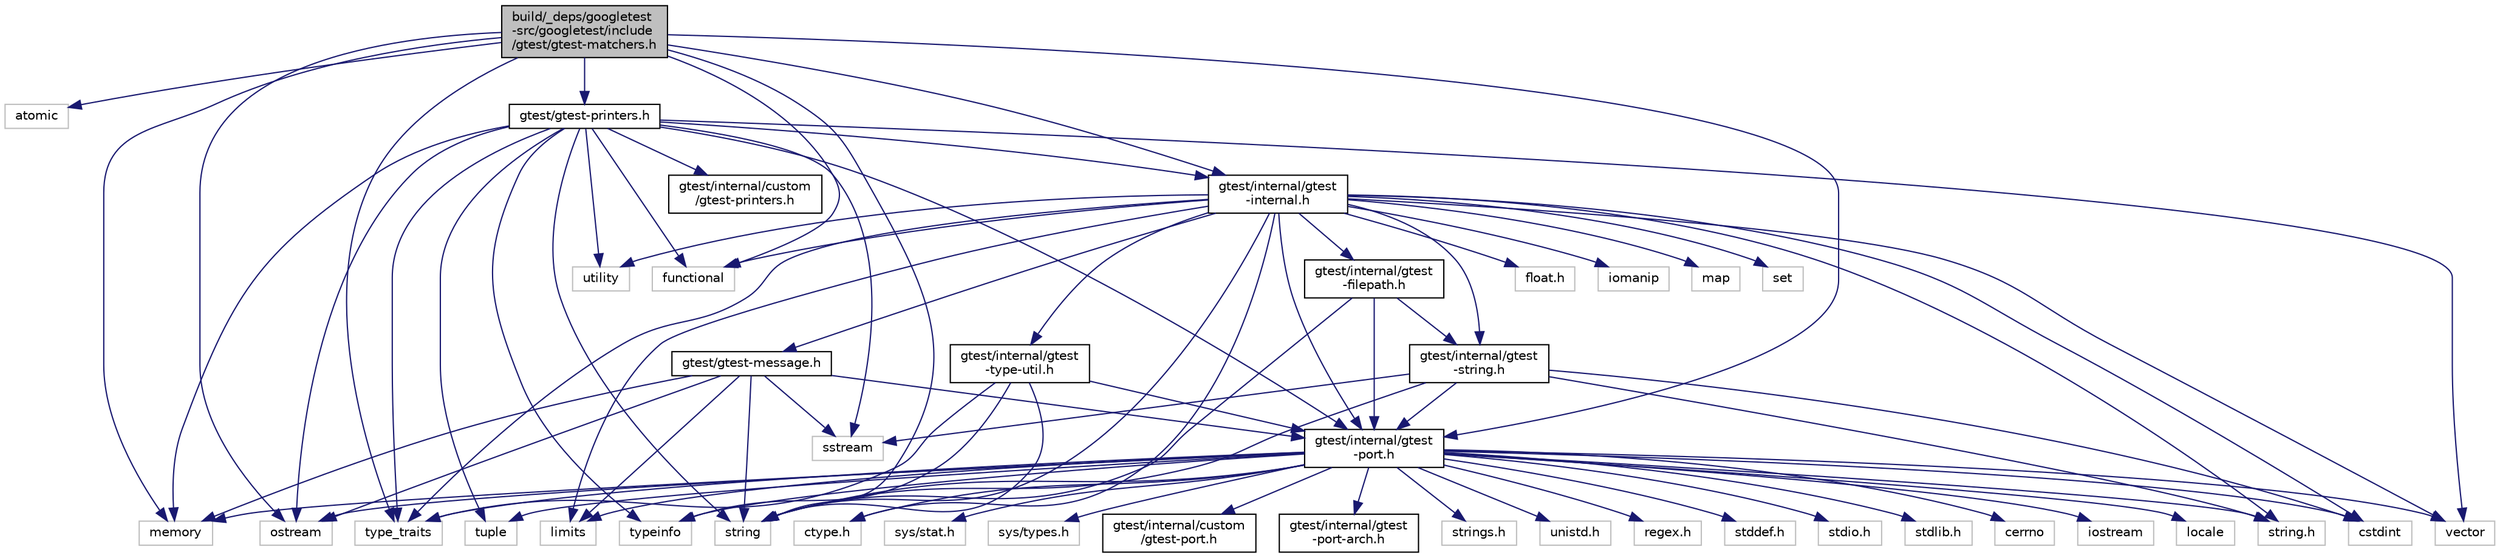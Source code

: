 digraph "build/_deps/googletest-src/googletest/include/gtest/gtest-matchers.h"
{
 // LATEX_PDF_SIZE
  edge [fontname="Helvetica",fontsize="10",labelfontname="Helvetica",labelfontsize="10"];
  node [fontname="Helvetica",fontsize="10",shape=record];
  Node1 [label="build/_deps/googletest\l-src/googletest/include\l/gtest/gtest-matchers.h",height=0.2,width=0.4,color="black", fillcolor="grey75", style="filled", fontcolor="black",tooltip=" "];
  Node1 -> Node2 [color="midnightblue",fontsize="10",style="solid"];
  Node2 [label="atomic",height=0.2,width=0.4,color="grey75", fillcolor="white", style="filled",tooltip=" "];
  Node1 -> Node3 [color="midnightblue",fontsize="10",style="solid"];
  Node3 [label="functional",height=0.2,width=0.4,color="grey75", fillcolor="white", style="filled",tooltip=" "];
  Node1 -> Node4 [color="midnightblue",fontsize="10",style="solid"];
  Node4 [label="memory",height=0.2,width=0.4,color="grey75", fillcolor="white", style="filled",tooltip=" "];
  Node1 -> Node5 [color="midnightblue",fontsize="10",style="solid"];
  Node5 [label="ostream",height=0.2,width=0.4,color="grey75", fillcolor="white", style="filled",tooltip=" "];
  Node1 -> Node6 [color="midnightblue",fontsize="10",style="solid"];
  Node6 [label="string",height=0.2,width=0.4,color="grey75", fillcolor="white", style="filled",tooltip=" "];
  Node1 -> Node7 [color="midnightblue",fontsize="10",style="solid"];
  Node7 [label="type_traits",height=0.2,width=0.4,color="grey75", fillcolor="white", style="filled",tooltip=" "];
  Node1 -> Node8 [color="midnightblue",fontsize="10",style="solid"];
  Node8 [label="gtest/gtest-printers.h",height=0.2,width=0.4,color="black", fillcolor="white", style="filled",URL="$gtest-printers_8h.html",tooltip=" "];
  Node8 -> Node3 [color="midnightblue",fontsize="10",style="solid"];
  Node8 -> Node4 [color="midnightblue",fontsize="10",style="solid"];
  Node8 -> Node5 [color="midnightblue",fontsize="10",style="solid"];
  Node8 -> Node9 [color="midnightblue",fontsize="10",style="solid"];
  Node9 [label="sstream",height=0.2,width=0.4,color="grey75", fillcolor="white", style="filled",tooltip=" "];
  Node8 -> Node6 [color="midnightblue",fontsize="10",style="solid"];
  Node8 -> Node10 [color="midnightblue",fontsize="10",style="solid"];
  Node10 [label="tuple",height=0.2,width=0.4,color="grey75", fillcolor="white", style="filled",tooltip=" "];
  Node8 -> Node7 [color="midnightblue",fontsize="10",style="solid"];
  Node8 -> Node11 [color="midnightblue",fontsize="10",style="solid"];
  Node11 [label="typeinfo",height=0.2,width=0.4,color="grey75", fillcolor="white", style="filled",tooltip=" "];
  Node8 -> Node12 [color="midnightblue",fontsize="10",style="solid"];
  Node12 [label="utility",height=0.2,width=0.4,color="grey75", fillcolor="white", style="filled",tooltip=" "];
  Node8 -> Node13 [color="midnightblue",fontsize="10",style="solid"];
  Node13 [label="vector",height=0.2,width=0.4,color="grey75", fillcolor="white", style="filled",tooltip=" "];
  Node8 -> Node14 [color="midnightblue",fontsize="10",style="solid"];
  Node14 [label="gtest/internal/gtest\l-internal.h",height=0.2,width=0.4,color="black", fillcolor="white", style="filled",URL="$gtest-internal_8h.html",tooltip=" "];
  Node14 -> Node15 [color="midnightblue",fontsize="10",style="solid"];
  Node15 [label="gtest/internal/gtest\l-port.h",height=0.2,width=0.4,color="black", fillcolor="white", style="filled",URL="$gtest-port_8h.html",tooltip=" "];
  Node15 -> Node16 [color="midnightblue",fontsize="10",style="solid"];
  Node16 [label="ctype.h",height=0.2,width=0.4,color="grey75", fillcolor="white", style="filled",tooltip=" "];
  Node15 -> Node17 [color="midnightblue",fontsize="10",style="solid"];
  Node17 [label="stddef.h",height=0.2,width=0.4,color="grey75", fillcolor="white", style="filled",tooltip=" "];
  Node15 -> Node18 [color="midnightblue",fontsize="10",style="solid"];
  Node18 [label="stdio.h",height=0.2,width=0.4,color="grey75", fillcolor="white", style="filled",tooltip=" "];
  Node15 -> Node19 [color="midnightblue",fontsize="10",style="solid"];
  Node19 [label="stdlib.h",height=0.2,width=0.4,color="grey75", fillcolor="white", style="filled",tooltip=" "];
  Node15 -> Node20 [color="midnightblue",fontsize="10",style="solid"];
  Node20 [label="string.h",height=0.2,width=0.4,color="grey75", fillcolor="white", style="filled",tooltip=" "];
  Node15 -> Node21 [color="midnightblue",fontsize="10",style="solid"];
  Node21 [label="cerrno",height=0.2,width=0.4,color="grey75", fillcolor="white", style="filled",tooltip=" "];
  Node15 -> Node22 [color="midnightblue",fontsize="10",style="solid"];
  Node22 [label="cstdint",height=0.2,width=0.4,color="grey75", fillcolor="white", style="filled",tooltip=" "];
  Node15 -> Node23 [color="midnightblue",fontsize="10",style="solid"];
  Node23 [label="iostream",height=0.2,width=0.4,color="grey75", fillcolor="white", style="filled",tooltip=" "];
  Node15 -> Node24 [color="midnightblue",fontsize="10",style="solid"];
  Node24 [label="limits",height=0.2,width=0.4,color="grey75", fillcolor="white", style="filled",tooltip=" "];
  Node15 -> Node25 [color="midnightblue",fontsize="10",style="solid"];
  Node25 [label="locale",height=0.2,width=0.4,color="grey75", fillcolor="white", style="filled",tooltip=" "];
  Node15 -> Node4 [color="midnightblue",fontsize="10",style="solid"];
  Node15 -> Node5 [color="midnightblue",fontsize="10",style="solid"];
  Node15 -> Node6 [color="midnightblue",fontsize="10",style="solid"];
  Node15 -> Node10 [color="midnightblue",fontsize="10",style="solid"];
  Node15 -> Node7 [color="midnightblue",fontsize="10",style="solid"];
  Node15 -> Node13 [color="midnightblue",fontsize="10",style="solid"];
  Node15 -> Node26 [color="midnightblue",fontsize="10",style="solid"];
  Node26 [label="sys/stat.h",height=0.2,width=0.4,color="grey75", fillcolor="white", style="filled",tooltip=" "];
  Node15 -> Node27 [color="midnightblue",fontsize="10",style="solid"];
  Node27 [label="sys/types.h",height=0.2,width=0.4,color="grey75", fillcolor="white", style="filled",tooltip=" "];
  Node15 -> Node28 [color="midnightblue",fontsize="10",style="solid"];
  Node28 [label="gtest/internal/custom\l/gtest-port.h",height=0.2,width=0.4,color="black", fillcolor="white", style="filled",URL="$custom_2gtest-port_8h.html",tooltip=" "];
  Node15 -> Node29 [color="midnightblue",fontsize="10",style="solid"];
  Node29 [label="gtest/internal/gtest\l-port-arch.h",height=0.2,width=0.4,color="black", fillcolor="white", style="filled",URL="$gtest-port-arch_8h.html",tooltip=" "];
  Node15 -> Node30 [color="midnightblue",fontsize="10",style="solid"];
  Node30 [label="strings.h",height=0.2,width=0.4,color="grey75", fillcolor="white", style="filled",tooltip=" "];
  Node15 -> Node31 [color="midnightblue",fontsize="10",style="solid"];
  Node31 [label="unistd.h",height=0.2,width=0.4,color="grey75", fillcolor="white", style="filled",tooltip=" "];
  Node15 -> Node32 [color="midnightblue",fontsize="10",style="solid"];
  Node32 [label="regex.h",height=0.2,width=0.4,color="grey75", fillcolor="white", style="filled",tooltip=" "];
  Node15 -> Node11 [color="midnightblue",fontsize="10",style="solid"];
  Node14 -> Node16 [color="midnightblue",fontsize="10",style="solid"];
  Node14 -> Node33 [color="midnightblue",fontsize="10",style="solid"];
  Node33 [label="float.h",height=0.2,width=0.4,color="grey75", fillcolor="white", style="filled",tooltip=" "];
  Node14 -> Node20 [color="midnightblue",fontsize="10",style="solid"];
  Node14 -> Node22 [color="midnightblue",fontsize="10",style="solid"];
  Node14 -> Node3 [color="midnightblue",fontsize="10",style="solid"];
  Node14 -> Node34 [color="midnightblue",fontsize="10",style="solid"];
  Node34 [label="iomanip",height=0.2,width=0.4,color="grey75", fillcolor="white", style="filled",tooltip=" "];
  Node14 -> Node24 [color="midnightblue",fontsize="10",style="solid"];
  Node14 -> Node35 [color="midnightblue",fontsize="10",style="solid"];
  Node35 [label="map",height=0.2,width=0.4,color="grey75", fillcolor="white", style="filled",tooltip=" "];
  Node14 -> Node36 [color="midnightblue",fontsize="10",style="solid"];
  Node36 [label="set",height=0.2,width=0.4,color="grey75", fillcolor="white", style="filled",tooltip=" "];
  Node14 -> Node6 [color="midnightblue",fontsize="10",style="solid"];
  Node14 -> Node7 [color="midnightblue",fontsize="10",style="solid"];
  Node14 -> Node12 [color="midnightblue",fontsize="10",style="solid"];
  Node14 -> Node13 [color="midnightblue",fontsize="10",style="solid"];
  Node14 -> Node37 [color="midnightblue",fontsize="10",style="solid"];
  Node37 [label="gtest/gtest-message.h",height=0.2,width=0.4,color="black", fillcolor="white", style="filled",URL="$gtest-message_8h.html",tooltip=" "];
  Node37 -> Node24 [color="midnightblue",fontsize="10",style="solid"];
  Node37 -> Node4 [color="midnightblue",fontsize="10",style="solid"];
  Node37 -> Node5 [color="midnightblue",fontsize="10",style="solid"];
  Node37 -> Node9 [color="midnightblue",fontsize="10",style="solid"];
  Node37 -> Node6 [color="midnightblue",fontsize="10",style="solid"];
  Node37 -> Node15 [color="midnightblue",fontsize="10",style="solid"];
  Node14 -> Node38 [color="midnightblue",fontsize="10",style="solid"];
  Node38 [label="gtest/internal/gtest\l-filepath.h",height=0.2,width=0.4,color="black", fillcolor="white", style="filled",URL="$gtest-filepath_8h.html",tooltip=" "];
  Node38 -> Node6 [color="midnightblue",fontsize="10",style="solid"];
  Node38 -> Node15 [color="midnightblue",fontsize="10",style="solid"];
  Node38 -> Node39 [color="midnightblue",fontsize="10",style="solid"];
  Node39 [label="gtest/internal/gtest\l-string.h",height=0.2,width=0.4,color="black", fillcolor="white", style="filled",URL="$gtest-string_8h.html",tooltip=" "];
  Node39 -> Node20 [color="midnightblue",fontsize="10",style="solid"];
  Node39 -> Node22 [color="midnightblue",fontsize="10",style="solid"];
  Node39 -> Node9 [color="midnightblue",fontsize="10",style="solid"];
  Node39 -> Node6 [color="midnightblue",fontsize="10",style="solid"];
  Node39 -> Node15 [color="midnightblue",fontsize="10",style="solid"];
  Node14 -> Node39 [color="midnightblue",fontsize="10",style="solid"];
  Node14 -> Node40 [color="midnightblue",fontsize="10",style="solid"];
  Node40 [label="gtest/internal/gtest\l-type-util.h",height=0.2,width=0.4,color="black", fillcolor="white", style="filled",URL="$gtest-type-util_8h.html",tooltip=" "];
  Node40 -> Node6 [color="midnightblue",fontsize="10",style="solid"];
  Node40 -> Node7 [color="midnightblue",fontsize="10",style="solid"];
  Node40 -> Node11 [color="midnightblue",fontsize="10",style="solid"];
  Node40 -> Node15 [color="midnightblue",fontsize="10",style="solid"];
  Node8 -> Node15 [color="midnightblue",fontsize="10",style="solid"];
  Node8 -> Node41 [color="midnightblue",fontsize="10",style="solid"];
  Node41 [label="gtest/internal/custom\l/gtest-printers.h",height=0.2,width=0.4,color="black", fillcolor="white", style="filled",URL="$internal_2custom_2gtest-printers_8h.html",tooltip=" "];
  Node1 -> Node14 [color="midnightblue",fontsize="10",style="solid"];
  Node1 -> Node15 [color="midnightblue",fontsize="10",style="solid"];
}
